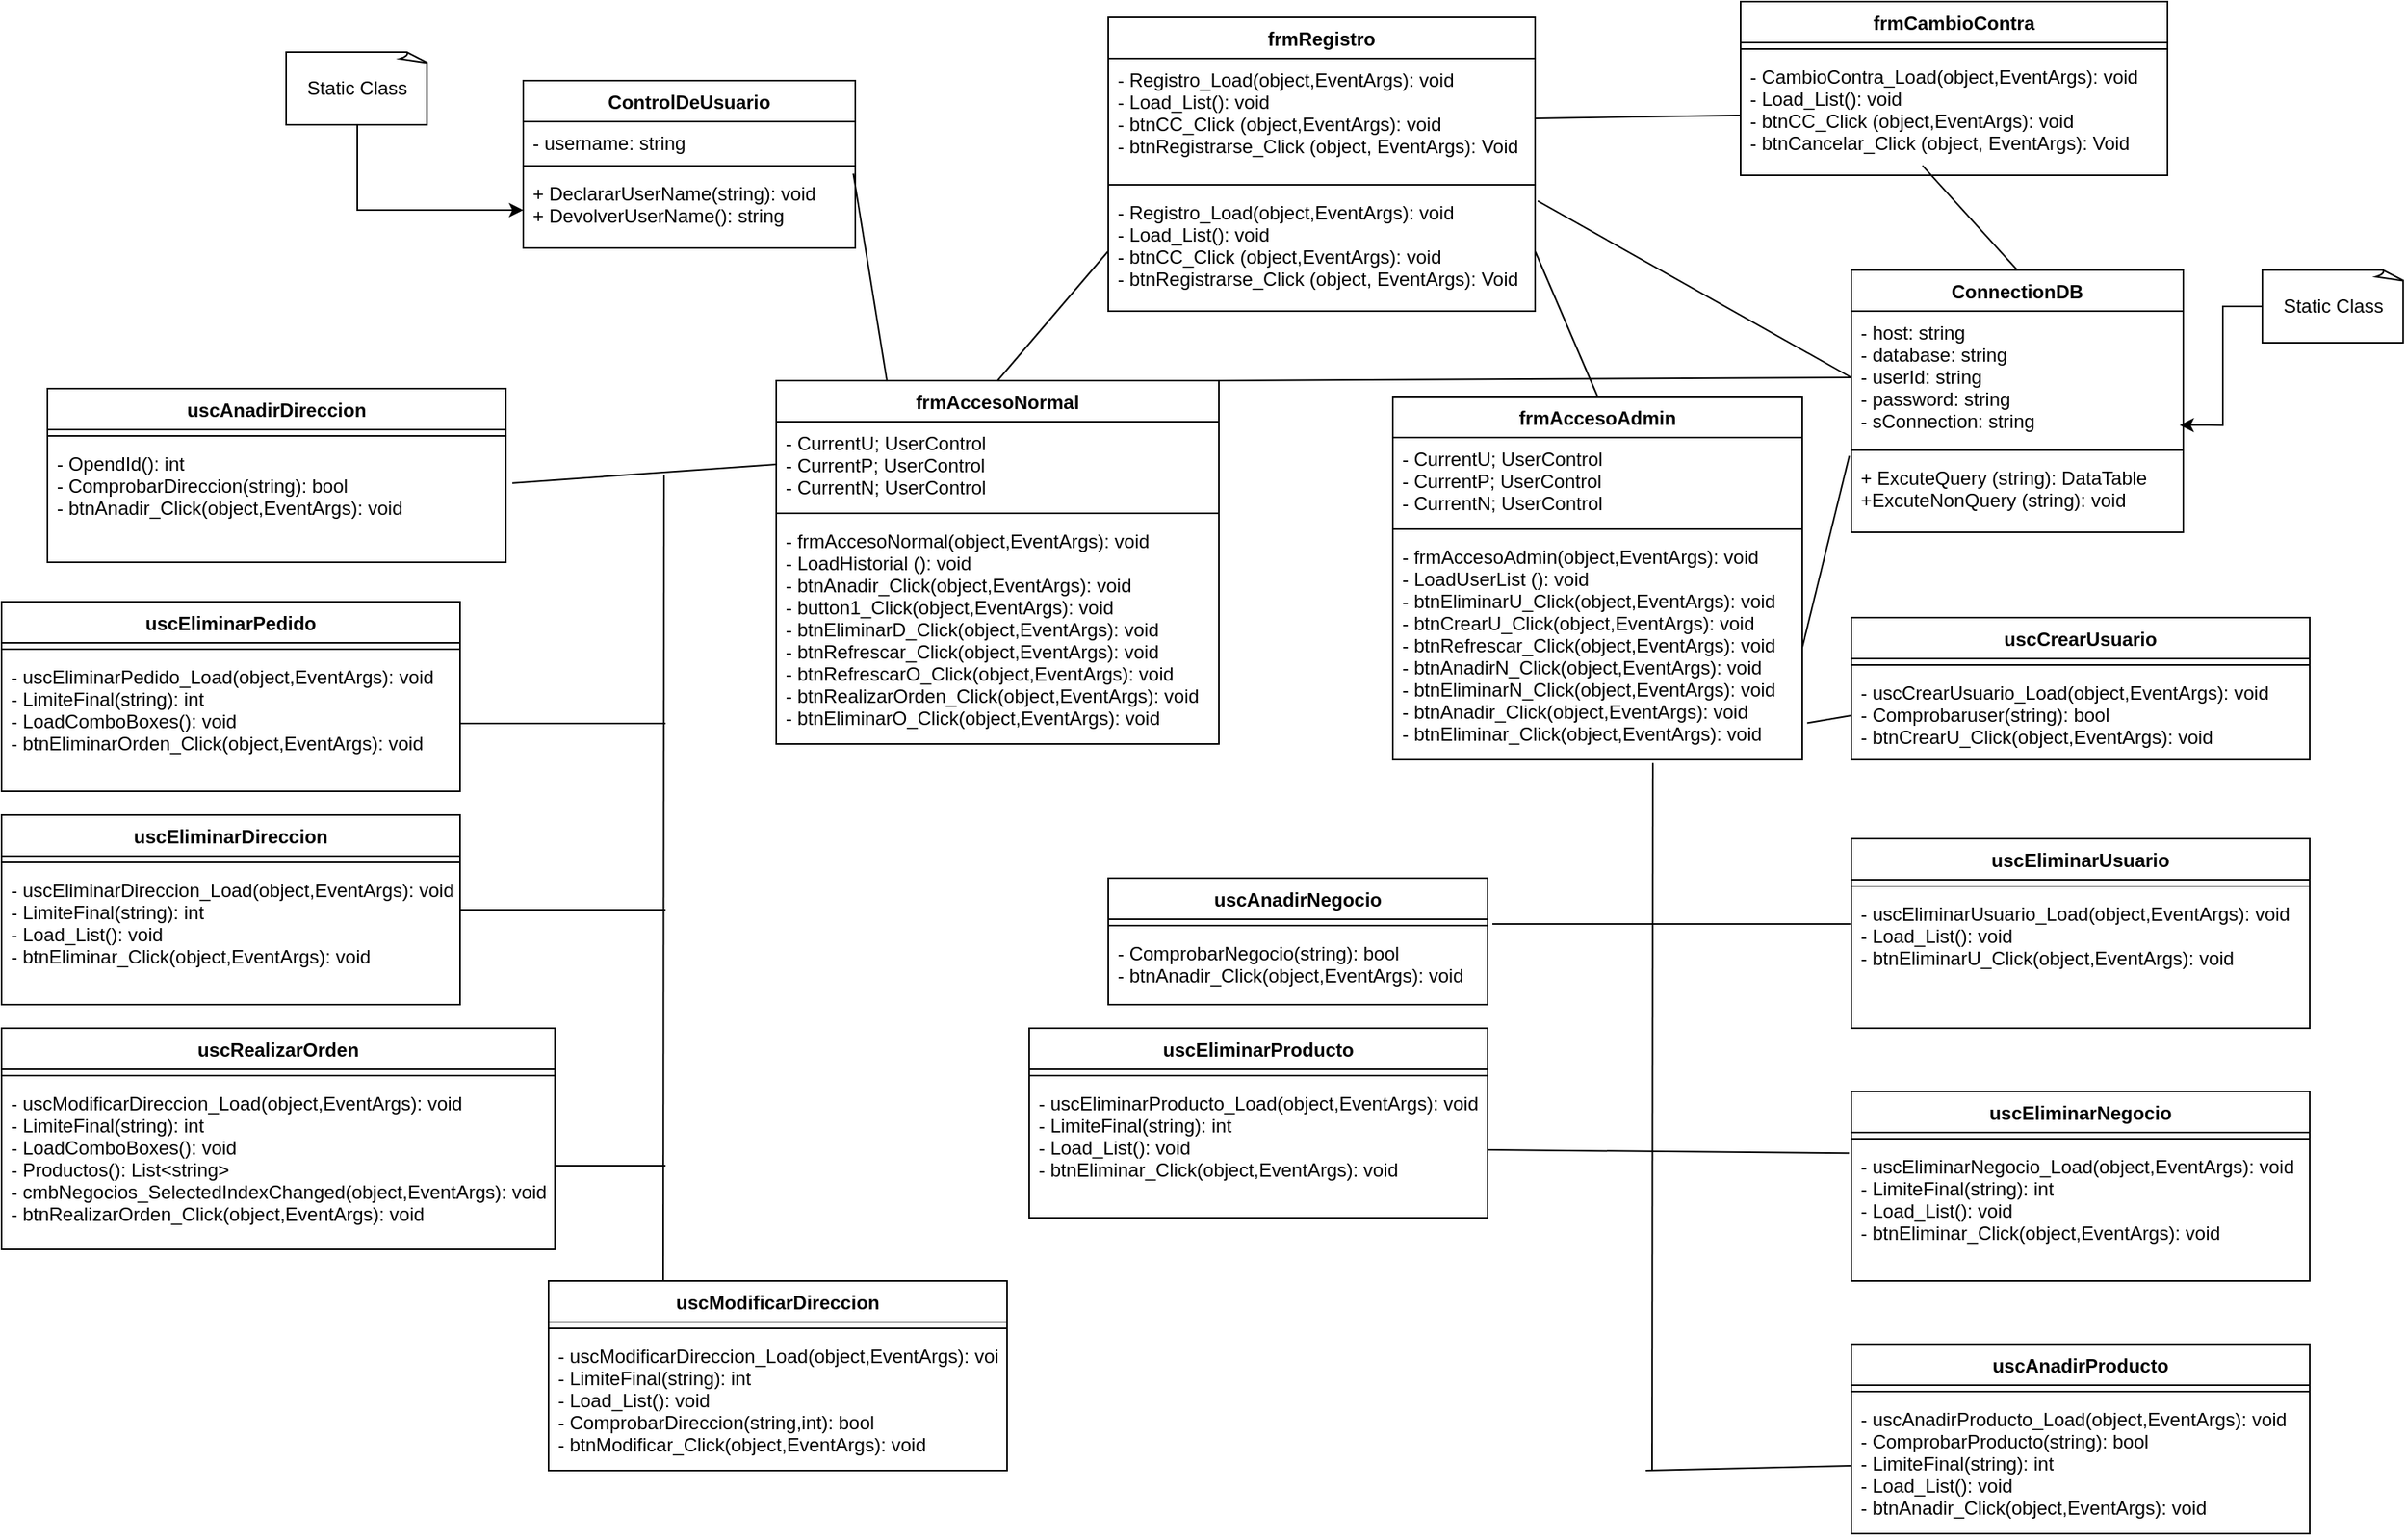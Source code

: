 <mxfile version="13.1.4" type="google"><diagram id="dQ3reUBlWKBppZkIyI6c" name="Page-1"><mxGraphModel dx="2075" dy="970" grid="1" gridSize="10" guides="1" tooltips="1" connect="1" arrows="1" fold="1" page="1" pageScale="1" pageWidth="827" pageHeight="1169" math="0" shadow="0"><root><mxCell id="0"/><mxCell id="1" parent="0"/><mxCell id="4muwbtcNMiOvZwNU7wND-5" value="frmCambioContra" style="swimlane;fontStyle=1;align=center;verticalAlign=top;childLayout=stackLayout;horizontal=1;startSize=26;horizontalStack=0;resizeParent=1;resizeParentMax=0;resizeLast=0;collapsible=1;marginBottom=0;" vertex="1" parent="1"><mxGeometry x="1160" y="70" width="270" height="110" as="geometry"/></mxCell><mxCell id="4muwbtcNMiOvZwNU7wND-7" value="" style="line;strokeWidth=1;fillColor=none;align=left;verticalAlign=middle;spacingTop=-1;spacingLeft=3;spacingRight=3;rotatable=0;labelPosition=right;points=[];portConstraint=eastwest;" vertex="1" parent="4muwbtcNMiOvZwNU7wND-5"><mxGeometry y="26" width="270" height="8" as="geometry"/></mxCell><mxCell id="4muwbtcNMiOvZwNU7wND-8" value="- CambioContra_Load(object,EventArgs): void&#10;- Load_List(): void&#10;- btnCC_Click (object,EventArgs): void&#10;- btnCancelar_Click (object, EventArgs): Void" style="text;strokeColor=none;fillColor=none;align=left;verticalAlign=top;spacingLeft=4;spacingRight=4;overflow=hidden;rotatable=0;points=[[0,0.5],[1,0.5]];portConstraint=eastwest;" vertex="1" parent="4muwbtcNMiOvZwNU7wND-5"><mxGeometry y="34" width="270" height="76" as="geometry"/></mxCell><mxCell id="4muwbtcNMiOvZwNU7wND-1" value="ControlDeUsuario" style="swimlane;fontStyle=1;align=center;verticalAlign=top;childLayout=stackLayout;horizontal=1;startSize=26;horizontalStack=0;resizeParent=1;resizeParentMax=0;resizeLast=0;collapsible=1;marginBottom=0;" vertex="1" parent="1"><mxGeometry x="390" y="120" width="210" height="106" as="geometry"/></mxCell><mxCell id="4muwbtcNMiOvZwNU7wND-2" value="- username: string" style="text;strokeColor=none;fillColor=none;align=left;verticalAlign=top;spacingLeft=4;spacingRight=4;overflow=hidden;rotatable=0;points=[[0,0.5],[1,0.5]];portConstraint=eastwest;" vertex="1" parent="4muwbtcNMiOvZwNU7wND-1"><mxGeometry y="26" width="210" height="24" as="geometry"/></mxCell><mxCell id="4muwbtcNMiOvZwNU7wND-3" value="" style="line;strokeWidth=1;fillColor=none;align=left;verticalAlign=middle;spacingTop=-1;spacingLeft=3;spacingRight=3;rotatable=0;labelPosition=right;points=[];portConstraint=eastwest;" vertex="1" parent="4muwbtcNMiOvZwNU7wND-1"><mxGeometry y="50" width="210" height="8" as="geometry"/></mxCell><mxCell id="4muwbtcNMiOvZwNU7wND-4" value="+ DeclararUserName(string): void&#10;+ DevolverUserName(): string" style="text;strokeColor=none;fillColor=none;align=left;verticalAlign=top;spacingLeft=4;spacingRight=4;overflow=hidden;rotatable=0;points=[[0,0.5],[1,0.5]];portConstraint=eastwest;" vertex="1" parent="4muwbtcNMiOvZwNU7wND-1"><mxGeometry y="58" width="210" height="48" as="geometry"/></mxCell><mxCell id="4muwbtcNMiOvZwNU7wND-12" value="frmAccesoAdmin" style="swimlane;fontStyle=1;align=center;verticalAlign=top;childLayout=stackLayout;horizontal=1;startSize=26;horizontalStack=0;resizeParent=1;resizeParentMax=0;resizeLast=0;collapsible=1;marginBottom=0;" vertex="1" parent="1"><mxGeometry x="940" y="320" width="259" height="230" as="geometry"/></mxCell><mxCell id="4muwbtcNMiOvZwNU7wND-13" value="- CurrentU; UserControl&#10;- CurrentP; UserControl&#10;- CurrentN; UserControl" style="text;strokeColor=none;fillColor=none;align=left;verticalAlign=top;spacingLeft=4;spacingRight=4;overflow=hidden;rotatable=0;points=[[0,0.5],[1,0.5]];portConstraint=eastwest;" vertex="1" parent="4muwbtcNMiOvZwNU7wND-12"><mxGeometry y="26" width="259" height="54" as="geometry"/></mxCell><mxCell id="4muwbtcNMiOvZwNU7wND-14" value="" style="line;strokeWidth=1;fillColor=none;align=left;verticalAlign=middle;spacingTop=-1;spacingLeft=3;spacingRight=3;rotatable=0;labelPosition=right;points=[];portConstraint=eastwest;" vertex="1" parent="4muwbtcNMiOvZwNU7wND-12"><mxGeometry y="80" width="259" height="8" as="geometry"/></mxCell><mxCell id="4muwbtcNMiOvZwNU7wND-15" value="- frmAccesoAdmin(object,EventArgs): void&#10;- LoadUserList (): void&#10;- btnEliminarU_Click(object,EventArgs): void&#10;- btnCrearU_Click(object,EventArgs): void&#10;- btnRefrescar_Click(object,EventArgs): void&#10;- btnAnadirN_Click(object,EventArgs): void&#10;- btnEliminarN_Click(object,EventArgs): void&#10;- btnAnadir_Click(object,EventArgs): void&#10;- btnEliminar_Click(object,EventArgs): void" style="text;strokeColor=none;fillColor=none;align=left;verticalAlign=top;spacingLeft=4;spacingRight=4;overflow=hidden;rotatable=0;points=[[0,0.5],[1,0.5]];portConstraint=eastwest;" vertex="1" parent="4muwbtcNMiOvZwNU7wND-12"><mxGeometry y="88" width="259" height="142" as="geometry"/></mxCell><mxCell id="4muwbtcNMiOvZwNU7wND-57" value="ConnectionDB" style="swimlane;fontStyle=1;align=center;verticalAlign=top;childLayout=stackLayout;horizontal=1;startSize=26;horizontalStack=0;resizeParent=1;resizeParentMax=0;resizeLast=0;collapsible=1;marginBottom=0;" vertex="1" parent="1"><mxGeometry x="1230" y="240" width="210" height="166" as="geometry"/></mxCell><mxCell id="4muwbtcNMiOvZwNU7wND-58" value="- host: string&#10;- database: string&#10;- userId: string&#10;- password: string&#10;- sConnection: string" style="text;strokeColor=none;fillColor=none;align=left;verticalAlign=top;spacingLeft=4;spacingRight=4;overflow=hidden;rotatable=0;points=[[0,0.5],[1,0.5]];portConstraint=eastwest;" vertex="1" parent="4muwbtcNMiOvZwNU7wND-57"><mxGeometry y="26" width="210" height="84" as="geometry"/></mxCell><mxCell id="4muwbtcNMiOvZwNU7wND-59" value="" style="line;strokeWidth=1;fillColor=none;align=left;verticalAlign=middle;spacingTop=-1;spacingLeft=3;spacingRight=3;rotatable=0;labelPosition=right;points=[];portConstraint=eastwest;" vertex="1" parent="4muwbtcNMiOvZwNU7wND-57"><mxGeometry y="110" width="210" height="8" as="geometry"/></mxCell><mxCell id="4muwbtcNMiOvZwNU7wND-60" value="+ ExcuteQuery (string): DataTable&#10;+ExcuteNonQuery (string): void" style="text;strokeColor=none;fillColor=none;align=left;verticalAlign=top;spacingLeft=4;spacingRight=4;overflow=hidden;rotatable=0;points=[[0,0.5],[1,0.5]];portConstraint=eastwest;" vertex="1" parent="4muwbtcNMiOvZwNU7wND-57"><mxGeometry y="118" width="210" height="48" as="geometry"/></mxCell><mxCell id="4muwbtcNMiOvZwNU7wND-9" value="frmRegistro" style="swimlane;fontStyle=1;align=center;verticalAlign=top;childLayout=stackLayout;horizontal=1;startSize=26;horizontalStack=0;resizeParent=1;resizeParentMax=0;resizeLast=0;collapsible=1;marginBottom=0;" vertex="1" parent="1"><mxGeometry x="760" y="80" width="270" height="186" as="geometry"/></mxCell><mxCell id="4muwbtcNMiOvZwNU7wND-56" value="- Registro_Load(object,EventArgs): void&#10;- Load_List(): void&#10;- btnCC_Click (object,EventArgs): void&#10;- btnRegistrarse_Click (object, EventArgs): Void" style="text;strokeColor=none;fillColor=none;align=left;verticalAlign=top;spacingLeft=4;spacingRight=4;overflow=hidden;rotatable=0;points=[[0,0.5],[1,0.5]];portConstraint=eastwest;" vertex="1" parent="4muwbtcNMiOvZwNU7wND-9"><mxGeometry y="26" width="270" height="76" as="geometry"/></mxCell><mxCell id="4muwbtcNMiOvZwNU7wND-10" value="" style="line;strokeWidth=1;fillColor=none;align=left;verticalAlign=middle;spacingTop=-1;spacingLeft=3;spacingRight=3;rotatable=0;labelPosition=right;points=[];portConstraint=eastwest;" vertex="1" parent="4muwbtcNMiOvZwNU7wND-9"><mxGeometry y="102" width="270" height="8" as="geometry"/></mxCell><mxCell id="4muwbtcNMiOvZwNU7wND-11" value="- Registro_Load(object,EventArgs): void&#10;- Load_List(): void&#10;- btnCC_Click (object,EventArgs): void&#10;- btnRegistrarse_Click (object, EventArgs): Void" style="text;strokeColor=none;fillColor=none;align=left;verticalAlign=top;spacingLeft=4;spacingRight=4;overflow=hidden;rotatable=0;points=[[0,0.5],[1,0.5]];portConstraint=eastwest;" vertex="1" parent="4muwbtcNMiOvZwNU7wND-9"><mxGeometry y="110" width="270" height="76" as="geometry"/></mxCell><mxCell id="4muwbtcNMiOvZwNU7wND-62" value="" style="line;strokeWidth=1;fillColor=none;align=left;verticalAlign=middle;spacingTop=-1;spacingLeft=3;spacingRight=3;rotatable=0;labelPosition=right;points=[];portConstraint=eastwest;" vertex="1" parent="1"><mxGeometry x="1090" y="170" height="8" as="geometry"/></mxCell><mxCell id="4muwbtcNMiOvZwNU7wND-66" value="" style="endArrow=none;html=1;entryX=0;entryY=0.5;entryDx=0;entryDy=0;exitX=1;exitY=0.5;exitDx=0;exitDy=0;" edge="1" parent="1" source="4muwbtcNMiOvZwNU7wND-56" target="4muwbtcNMiOvZwNU7wND-8"><mxGeometry width="50" height="50" relative="1" as="geometry"><mxPoint x="890" y="190" as="sourcePoint"/><mxPoint x="940" y="140" as="targetPoint"/></mxGeometry></mxCell><mxCell id="4muwbtcNMiOvZwNU7wND-67" value="" style="endArrow=none;html=1;entryX=0;entryY=0.5;entryDx=0;entryDy=0;exitX=0.5;exitY=0;exitDx=0;exitDy=0;" edge="1" parent="1" source="4muwbtcNMiOvZwNU7wND-16" target="4muwbtcNMiOvZwNU7wND-11"><mxGeometry width="50" height="50" relative="1" as="geometry"><mxPoint x="590" y="300" as="sourcePoint"/><mxPoint x="640" y="250" as="targetPoint"/></mxGeometry></mxCell><mxCell id="4muwbtcNMiOvZwNU7wND-68" value="" style="endArrow=none;html=1;entryX=1;entryY=0.5;entryDx=0;entryDy=0;exitX=0.5;exitY=0;exitDx=0;exitDy=0;" edge="1" parent="1" source="4muwbtcNMiOvZwNU7wND-12" target="4muwbtcNMiOvZwNU7wND-11"><mxGeometry width="50" height="50" relative="1" as="geometry"><mxPoint x="1120" y="310" as="sourcePoint"/><mxPoint x="1170" y="260" as="targetPoint"/></mxGeometry></mxCell><mxCell id="4muwbtcNMiOvZwNU7wND-69" value="" style="endArrow=none;html=1;entryX=0.994;entryY=0.018;entryDx=0;entryDy=0;entryPerimeter=0;exitX=0.25;exitY=0;exitDx=0;exitDy=0;" edge="1" parent="1" source="4muwbtcNMiOvZwNU7wND-16" target="4muwbtcNMiOvZwNU7wND-4"><mxGeometry width="50" height="50" relative="1" as="geometry"><mxPoint x="890" y="360" as="sourcePoint"/><mxPoint x="940" y="310" as="targetPoint"/></mxGeometry></mxCell><mxCell id="4muwbtcNMiOvZwNU7wND-41" value="uscEliminarPedido" style="swimlane;fontStyle=1;align=center;verticalAlign=top;childLayout=stackLayout;horizontal=1;startSize=26;horizontalStack=0;resizeParent=1;resizeParentMax=0;resizeLast=0;collapsible=1;marginBottom=0;" vertex="1" parent="1"><mxGeometry x="60" y="450" width="290" height="120" as="geometry"/></mxCell><mxCell id="4muwbtcNMiOvZwNU7wND-42" value="" style="line;strokeWidth=1;fillColor=none;align=left;verticalAlign=middle;spacingTop=-1;spacingLeft=3;spacingRight=3;rotatable=0;labelPosition=right;points=[];portConstraint=eastwest;" vertex="1" parent="4muwbtcNMiOvZwNU7wND-41"><mxGeometry y="26" width="290" height="8" as="geometry"/></mxCell><mxCell id="4muwbtcNMiOvZwNU7wND-43" value="- uscEliminarPedido_Load(object,EventArgs): void&#10;- LimiteFinal(string): int&#10;- LoadComboBoxes(): void&#10;- btnEliminarOrden_Click(object,EventArgs): void" style="text;strokeColor=none;fillColor=none;align=left;verticalAlign=top;spacingLeft=4;spacingRight=4;overflow=hidden;rotatable=0;points=[[0,0.5],[1,0.5]];portConstraint=eastwest;" vertex="1" parent="4muwbtcNMiOvZwNU7wND-41"><mxGeometry y="34" width="290" height="86" as="geometry"/></mxCell><mxCell id="4muwbtcNMiOvZwNU7wND-35" value="uscEliminarDireccion" style="swimlane;fontStyle=1;align=center;verticalAlign=top;childLayout=stackLayout;horizontal=1;startSize=26;horizontalStack=0;resizeParent=1;resizeParentMax=0;resizeLast=0;collapsible=1;marginBottom=0;" vertex="1" parent="1"><mxGeometry x="60" y="585" width="290" height="120" as="geometry"/></mxCell><mxCell id="4muwbtcNMiOvZwNU7wND-36" value="" style="line;strokeWidth=1;fillColor=none;align=left;verticalAlign=middle;spacingTop=-1;spacingLeft=3;spacingRight=3;rotatable=0;labelPosition=right;points=[];portConstraint=eastwest;" vertex="1" parent="4muwbtcNMiOvZwNU7wND-35"><mxGeometry y="26" width="290" height="8" as="geometry"/></mxCell><mxCell id="4muwbtcNMiOvZwNU7wND-37" value="- uscEliminarDireccion_Load(object,EventArgs): void&#10;- LimiteFinal(string): int&#10;- Load_List(): void&#10;- btnEliminar_Click(object,EventArgs): void" style="text;strokeColor=none;fillColor=none;align=left;verticalAlign=top;spacingLeft=4;spacingRight=4;overflow=hidden;rotatable=0;points=[[0,0.5],[1,0.5]];portConstraint=eastwest;" vertex="1" parent="4muwbtcNMiOvZwNU7wND-35"><mxGeometry y="34" width="290" height="86" as="geometry"/></mxCell><mxCell id="4muwbtcNMiOvZwNU7wND-50" value="uscRealizarOrden" style="swimlane;fontStyle=1;align=center;verticalAlign=top;childLayout=stackLayout;horizontal=1;startSize=26;horizontalStack=0;resizeParent=1;resizeParentMax=0;resizeLast=0;collapsible=1;marginBottom=0;" vertex="1" parent="1"><mxGeometry x="60" y="720" width="350" height="140" as="geometry"/></mxCell><mxCell id="4muwbtcNMiOvZwNU7wND-51" value="" style="line;strokeWidth=1;fillColor=none;align=left;verticalAlign=middle;spacingTop=-1;spacingLeft=3;spacingRight=3;rotatable=0;labelPosition=right;points=[];portConstraint=eastwest;" vertex="1" parent="4muwbtcNMiOvZwNU7wND-50"><mxGeometry y="26" width="350" height="8" as="geometry"/></mxCell><mxCell id="4muwbtcNMiOvZwNU7wND-52" value="- uscModificarDireccion_Load(object,EventArgs): void&#10;- LimiteFinal(string): int&#10;- LoadComboBoxes(): void&#10;- Productos(): List&lt;string&gt;&#10;- cmbNegocios_SelectedIndexChanged(object,EventArgs): void&#10;- btnRealizarOrden_Click(object,EventArgs): void" style="text;strokeColor=none;fillColor=none;align=left;verticalAlign=top;spacingLeft=4;spacingRight=4;overflow=hidden;rotatable=0;points=[[0,0.5],[1,0.5]];portConstraint=eastwest;" vertex="1" parent="4muwbtcNMiOvZwNU7wND-50"><mxGeometry y="34" width="350" height="106" as="geometry"/></mxCell><mxCell id="4muwbtcNMiOvZwNU7wND-32" value="uscCrearUsuario" style="swimlane;fontStyle=1;align=center;verticalAlign=top;childLayout=stackLayout;horizontal=1;startSize=26;horizontalStack=0;resizeParent=1;resizeParentMax=0;resizeLast=0;collapsible=1;marginBottom=0;" vertex="1" parent="1"><mxGeometry x="1230" y="460" width="290" height="90" as="geometry"/></mxCell><mxCell id="4muwbtcNMiOvZwNU7wND-33" value="" style="line;strokeWidth=1;fillColor=none;align=left;verticalAlign=middle;spacingTop=-1;spacingLeft=3;spacingRight=3;rotatable=0;labelPosition=right;points=[];portConstraint=eastwest;" vertex="1" parent="4muwbtcNMiOvZwNU7wND-32"><mxGeometry y="26" width="290" height="8" as="geometry"/></mxCell><mxCell id="4muwbtcNMiOvZwNU7wND-34" value="- uscCrearUsuario_Load(object,EventArgs): void&#10;- Comprobaruser(string): bool&#10;- btnCrearU_Click(object,EventArgs): void" style="text;strokeColor=none;fillColor=none;align=left;verticalAlign=top;spacingLeft=4;spacingRight=4;overflow=hidden;rotatable=0;points=[[0,0.5],[1,0.5]];portConstraint=eastwest;" vertex="1" parent="4muwbtcNMiOvZwNU7wND-32"><mxGeometry y="34" width="290" height="56" as="geometry"/></mxCell><mxCell id="4muwbtcNMiOvZwNU7wND-38" value="uscEliminarUsuario" style="swimlane;fontStyle=1;align=center;verticalAlign=top;childLayout=stackLayout;horizontal=1;startSize=26;horizontalStack=0;resizeParent=1;resizeParentMax=0;resizeLast=0;collapsible=1;marginBottom=0;" vertex="1" parent="1"><mxGeometry x="1230" y="600" width="290" height="120" as="geometry"/></mxCell><mxCell id="4muwbtcNMiOvZwNU7wND-39" value="" style="line;strokeWidth=1;fillColor=none;align=left;verticalAlign=middle;spacingTop=-1;spacingLeft=3;spacingRight=3;rotatable=0;labelPosition=right;points=[];portConstraint=eastwest;" vertex="1" parent="4muwbtcNMiOvZwNU7wND-38"><mxGeometry y="26" width="290" height="8" as="geometry"/></mxCell><mxCell id="4muwbtcNMiOvZwNU7wND-40" value="- uscEliminarUsuario_Load(object,EventArgs): void&#10;- Load_List(): void&#10;- btnEliminarU_Click(object,EventArgs): void" style="text;strokeColor=none;fillColor=none;align=left;verticalAlign=top;spacingLeft=4;spacingRight=4;overflow=hidden;rotatable=0;points=[[0,0.5],[1,0.5]];portConstraint=eastwest;" vertex="1" parent="4muwbtcNMiOvZwNU7wND-38"><mxGeometry y="34" width="290" height="86" as="geometry"/></mxCell><mxCell id="4muwbtcNMiOvZwNU7wND-47" value="uscEliminarNegocio" style="swimlane;fontStyle=1;align=center;verticalAlign=top;childLayout=stackLayout;horizontal=1;startSize=26;horizontalStack=0;resizeParent=1;resizeParentMax=0;resizeLast=0;collapsible=1;marginBottom=0;" vertex="1" parent="1"><mxGeometry x="1230" y="760" width="290" height="120" as="geometry"/></mxCell><mxCell id="4muwbtcNMiOvZwNU7wND-48" value="" style="line;strokeWidth=1;fillColor=none;align=left;verticalAlign=middle;spacingTop=-1;spacingLeft=3;spacingRight=3;rotatable=0;labelPosition=right;points=[];portConstraint=eastwest;" vertex="1" parent="4muwbtcNMiOvZwNU7wND-47"><mxGeometry y="26" width="290" height="8" as="geometry"/></mxCell><mxCell id="4muwbtcNMiOvZwNU7wND-49" value="- uscEliminarNegocio_Load(object,EventArgs): void&#10;- LimiteFinal(string): int&#10;- Load_List(): void&#10;- btnEliminar_Click(object,EventArgs): void" style="text;strokeColor=none;fillColor=none;align=left;verticalAlign=top;spacingLeft=4;spacingRight=4;overflow=hidden;rotatable=0;points=[[0,0.5],[1,0.5]];portConstraint=eastwest;" vertex="1" parent="4muwbtcNMiOvZwNU7wND-47"><mxGeometry y="34" width="290" height="86" as="geometry"/></mxCell><mxCell id="4muwbtcNMiOvZwNU7wND-20" value="uscAnadirDireccion" style="swimlane;fontStyle=1;align=center;verticalAlign=top;childLayout=stackLayout;horizontal=1;startSize=26;horizontalStack=0;resizeParent=1;resizeParentMax=0;resizeLast=0;collapsible=1;marginBottom=0;" vertex="1" parent="1"><mxGeometry x="89" y="315" width="290" height="110" as="geometry"/></mxCell><mxCell id="4muwbtcNMiOvZwNU7wND-21" value="" style="line;strokeWidth=1;fillColor=none;align=left;verticalAlign=middle;spacingTop=-1;spacingLeft=3;spacingRight=3;rotatable=0;labelPosition=right;points=[];portConstraint=eastwest;" vertex="1" parent="4muwbtcNMiOvZwNU7wND-20"><mxGeometry y="26" width="290" height="8" as="geometry"/></mxCell><mxCell id="4muwbtcNMiOvZwNU7wND-22" value="- OpendId(): int&#10;- ComprobarDireccion(string): bool&#10;- btnAnadir_Click(object,EventArgs): void" style="text;strokeColor=none;fillColor=none;align=left;verticalAlign=top;spacingLeft=4;spacingRight=4;overflow=hidden;rotatable=0;points=[[0,0.5],[1,0.5]];portConstraint=eastwest;" vertex="1" parent="4muwbtcNMiOvZwNU7wND-20"><mxGeometry y="34" width="290" height="76" as="geometry"/></mxCell><mxCell id="4muwbtcNMiOvZwNU7wND-23" value="uscAnadirProducto" style="swimlane;fontStyle=1;align=center;verticalAlign=top;childLayout=stackLayout;horizontal=1;startSize=26;horizontalStack=0;resizeParent=1;resizeParentMax=0;resizeLast=0;collapsible=1;marginBottom=0;" vertex="1" parent="1"><mxGeometry x="1230" y="920" width="290" height="120" as="geometry"/></mxCell><mxCell id="4muwbtcNMiOvZwNU7wND-24" value="" style="line;strokeWidth=1;fillColor=none;align=left;verticalAlign=middle;spacingTop=-1;spacingLeft=3;spacingRight=3;rotatable=0;labelPosition=right;points=[];portConstraint=eastwest;" vertex="1" parent="4muwbtcNMiOvZwNU7wND-23"><mxGeometry y="26" width="290" height="8" as="geometry"/></mxCell><mxCell id="4muwbtcNMiOvZwNU7wND-25" value="- uscAnadirProducto_Load(object,EventArgs): void&#10;- ComprobarProducto(string): bool&#10;- LimiteFinal(string): int&#10;- Load_List(): void&#10;- btnAnadir_Click(object,EventArgs): void" style="text;strokeColor=none;fillColor=none;align=left;verticalAlign=top;spacingLeft=4;spacingRight=4;overflow=hidden;rotatable=0;points=[[0,0.5],[1,0.5]];portConstraint=eastwest;" vertex="1" parent="4muwbtcNMiOvZwNU7wND-23"><mxGeometry y="34" width="290" height="86" as="geometry"/></mxCell><mxCell id="4muwbtcNMiOvZwNU7wND-44" value="uscEliminarProducto" style="swimlane;fontStyle=1;align=center;verticalAlign=top;childLayout=stackLayout;horizontal=1;startSize=26;horizontalStack=0;resizeParent=1;resizeParentMax=0;resizeLast=0;collapsible=1;marginBottom=0;" vertex="1" parent="1"><mxGeometry x="710" y="720" width="290" height="120" as="geometry"/></mxCell><mxCell id="4muwbtcNMiOvZwNU7wND-45" value="" style="line;strokeWidth=1;fillColor=none;align=left;verticalAlign=middle;spacingTop=-1;spacingLeft=3;spacingRight=3;rotatable=0;labelPosition=right;points=[];portConstraint=eastwest;" vertex="1" parent="4muwbtcNMiOvZwNU7wND-44"><mxGeometry y="26" width="290" height="8" as="geometry"/></mxCell><mxCell id="4muwbtcNMiOvZwNU7wND-46" value="- uscEliminarProducto_Load(object,EventArgs): void&#10;- LimiteFinal(string): int&#10;- Load_List(): void&#10;- btnEliminar_Click(object,EventArgs): void" style="text;strokeColor=none;fillColor=none;align=left;verticalAlign=top;spacingLeft=4;spacingRight=4;overflow=hidden;rotatable=0;points=[[0,0.5],[1,0.5]];portConstraint=eastwest;" vertex="1" parent="4muwbtcNMiOvZwNU7wND-44"><mxGeometry y="34" width="290" height="86" as="geometry"/></mxCell><mxCell id="4muwbtcNMiOvZwNU7wND-29" value="uscAnadirNegocio" style="swimlane;fontStyle=1;align=center;verticalAlign=top;childLayout=stackLayout;horizontal=1;startSize=26;horizontalStack=0;resizeParent=1;resizeParentMax=0;resizeLast=0;collapsible=1;marginBottom=0;" vertex="1" parent="1"><mxGeometry x="760" y="625" width="240" height="80" as="geometry"/></mxCell><mxCell id="4muwbtcNMiOvZwNU7wND-30" value="" style="line;strokeWidth=1;fillColor=none;align=left;verticalAlign=middle;spacingTop=-1;spacingLeft=3;spacingRight=3;rotatable=0;labelPosition=right;points=[];portConstraint=eastwest;" vertex="1" parent="4muwbtcNMiOvZwNU7wND-29"><mxGeometry y="26" width="240" height="8" as="geometry"/></mxCell><mxCell id="4muwbtcNMiOvZwNU7wND-31" value="- ComprobarNegocio(string): bool&#10;- btnAnadir_Click(object,EventArgs): void" style="text;strokeColor=none;fillColor=none;align=left;verticalAlign=top;spacingLeft=4;spacingRight=4;overflow=hidden;rotatable=0;points=[[0,0.5],[1,0.5]];portConstraint=eastwest;" vertex="1" parent="4muwbtcNMiOvZwNU7wND-29"><mxGeometry y="34" width="240" height="46" as="geometry"/></mxCell><mxCell id="4muwbtcNMiOvZwNU7wND-53" value="uscModificarDireccion" style="swimlane;fontStyle=1;align=center;verticalAlign=top;childLayout=stackLayout;horizontal=1;startSize=26;horizontalStack=0;resizeParent=1;resizeParentMax=0;resizeLast=0;collapsible=1;marginBottom=0;" vertex="1" parent="1"><mxGeometry x="406" y="880" width="290" height="120" as="geometry"/></mxCell><mxCell id="4muwbtcNMiOvZwNU7wND-54" value="" style="line;strokeWidth=1;fillColor=none;align=left;verticalAlign=middle;spacingTop=-1;spacingLeft=3;spacingRight=3;rotatable=0;labelPosition=right;points=[];portConstraint=eastwest;" vertex="1" parent="4muwbtcNMiOvZwNU7wND-53"><mxGeometry y="26" width="290" height="8" as="geometry"/></mxCell><mxCell id="4muwbtcNMiOvZwNU7wND-55" value="- uscModificarDireccion_Load(object,EventArgs): void&#10;- LimiteFinal(string): int&#10;- Load_List(): void&#10;- ComprobarDireccion(string,int): bool&#10;- btnModificar_Click(object,EventArgs): void" style="text;strokeColor=none;fillColor=none;align=left;verticalAlign=top;spacingLeft=4;spacingRight=4;overflow=hidden;rotatable=0;points=[[0,0.5],[1,0.5]];portConstraint=eastwest;" vertex="1" parent="4muwbtcNMiOvZwNU7wND-53"><mxGeometry y="34" width="290" height="86" as="geometry"/></mxCell><mxCell id="4muwbtcNMiOvZwNU7wND-70" value="" style="endArrow=none;html=1;entryX=0;entryY=0.5;entryDx=0;entryDy=0;exitX=1.014;exitY=0.34;exitDx=0;exitDy=0;exitPerimeter=0;" edge="1" parent="1" source="4muwbtcNMiOvZwNU7wND-22" target="4muwbtcNMiOvZwNU7wND-17"><mxGeometry width="50" height="50" relative="1" as="geometry"><mxPoint x="480" y="590" as="sourcePoint"/><mxPoint x="530" y="540" as="targetPoint"/></mxGeometry></mxCell><mxCell id="4muwbtcNMiOvZwNU7wND-71" value="" style="endArrow=none;html=1;exitX=0.25;exitY=0;exitDx=0;exitDy=0;" edge="1" parent="1" source="4muwbtcNMiOvZwNU7wND-53"><mxGeometry width="50" height="50" relative="1" as="geometry"><mxPoint x="480" y="810" as="sourcePoint"/><mxPoint x="479" y="370" as="targetPoint"/></mxGeometry></mxCell><mxCell id="4muwbtcNMiOvZwNU7wND-73" value="" style="endArrow=none;html=1;exitX=1;exitY=0.5;exitDx=0;exitDy=0;" edge="1" parent="1" source="4muwbtcNMiOvZwNU7wND-43"><mxGeometry width="50" height="50" relative="1" as="geometry"><mxPoint x="480" y="550" as="sourcePoint"/><mxPoint x="480" y="527" as="targetPoint"/></mxGeometry></mxCell><mxCell id="4muwbtcNMiOvZwNU7wND-74" value="" style="endArrow=none;html=1;entryX=1;entryY=0.5;entryDx=0;entryDy=0;" edge="1" parent="1" target="4muwbtcNMiOvZwNU7wND-35"><mxGeometry width="50" height="50" relative="1" as="geometry"><mxPoint x="480" y="645" as="sourcePoint"/><mxPoint x="530" y="500" as="targetPoint"/></mxGeometry></mxCell><mxCell id="4muwbtcNMiOvZwNU7wND-75" value="" style="endArrow=none;html=1;exitX=1;exitY=0.5;exitDx=0;exitDy=0;" edge="1" parent="1" source="4muwbtcNMiOvZwNU7wND-52"><mxGeometry width="50" height="50" relative="1" as="geometry"><mxPoint x="480" y="780" as="sourcePoint"/><mxPoint x="480" y="807" as="targetPoint"/></mxGeometry></mxCell><mxCell id="4muwbtcNMiOvZwNU7wND-77" value="" style="endArrow=none;html=1;entryX=0.635;entryY=1.015;entryDx=0;entryDy=0;entryPerimeter=0;" edge="1" parent="1" target="4muwbtcNMiOvZwNU7wND-15"><mxGeometry width="50" height="50" relative="1" as="geometry"><mxPoint x="1104" y="1000" as="sourcePoint"/><mxPoint x="1170" y="460" as="targetPoint"/></mxGeometry></mxCell><mxCell id="4muwbtcNMiOvZwNU7wND-78" value="" style="endArrow=none;html=1;entryX=0;entryY=0.5;entryDx=0;entryDy=0;" edge="1" parent="1" target="4muwbtcNMiOvZwNU7wND-25"><mxGeometry width="50" height="50" relative="1" as="geometry"><mxPoint x="1100" y="1000" as="sourcePoint"/><mxPoint x="1210" y="1030" as="targetPoint"/></mxGeometry></mxCell><mxCell id="4muwbtcNMiOvZwNU7wND-80" value="" style="endArrow=none;html=1;exitX=1;exitY=0.5;exitDx=0;exitDy=0;entryX=-0.005;entryY=0.059;entryDx=0;entryDy=0;entryPerimeter=0;" edge="1" parent="1" source="4muwbtcNMiOvZwNU7wND-46" target="4muwbtcNMiOvZwNU7wND-49"><mxGeometry width="50" height="50" relative="1" as="geometry"><mxPoint x="1090" y="880" as="sourcePoint"/><mxPoint x="1110" y="797" as="targetPoint"/></mxGeometry></mxCell><mxCell id="4muwbtcNMiOvZwNU7wND-81" value="" style="endArrow=none;html=1;entryX=-0.002;entryY=0.233;entryDx=0;entryDy=0;entryPerimeter=0;" edge="1" parent="1" target="4muwbtcNMiOvZwNU7wND-40"><mxGeometry width="50" height="50" relative="1" as="geometry"><mxPoint x="1003" y="654" as="sourcePoint"/><mxPoint x="1160" y="680" as="targetPoint"/></mxGeometry></mxCell><mxCell id="4muwbtcNMiOvZwNU7wND-82" value="" style="endArrow=none;html=1;entryX=0;entryY=0.5;entryDx=0;entryDy=0;exitX=1.012;exitY=0.836;exitDx=0;exitDy=0;exitPerimeter=0;" edge="1" parent="1" source="4muwbtcNMiOvZwNU7wND-15" target="4muwbtcNMiOvZwNU7wND-34"><mxGeometry width="50" height="50" relative="1" as="geometry"><mxPoint x="1190" y="640" as="sourcePoint"/><mxPoint x="1240" y="590" as="targetPoint"/></mxGeometry></mxCell><mxCell id="4muwbtcNMiOvZwNU7wND-83" value="" style="endArrow=none;html=1;exitX=0.5;exitY=0;exitDx=0;exitDy=0;entryX=0.426;entryY=0.919;entryDx=0;entryDy=0;entryPerimeter=0;" edge="1" parent="1" source="4muwbtcNMiOvZwNU7wND-57" target="4muwbtcNMiOvZwNU7wND-8"><mxGeometry width="50" height="50" relative="1" as="geometry"><mxPoint x="1490" y="350" as="sourcePoint"/><mxPoint x="1300" y="200" as="targetPoint"/></mxGeometry></mxCell><mxCell id="4muwbtcNMiOvZwNU7wND-16" value="frmAccesoNormal" style="swimlane;fontStyle=1;align=center;verticalAlign=top;childLayout=stackLayout;horizontal=1;startSize=26;horizontalStack=0;resizeParent=1;resizeParentMax=0;resizeLast=0;collapsible=1;marginBottom=0;" vertex="1" parent="1"><mxGeometry x="550" y="310" width="280" height="230" as="geometry"/></mxCell><mxCell id="4muwbtcNMiOvZwNU7wND-17" value="- CurrentU; UserControl&#10;- CurrentP; UserControl&#10;- CurrentN; UserControl" style="text;strokeColor=none;fillColor=none;align=left;verticalAlign=top;spacingLeft=4;spacingRight=4;overflow=hidden;rotatable=0;points=[[0,0.5],[1,0.5]];portConstraint=eastwest;" vertex="1" parent="4muwbtcNMiOvZwNU7wND-16"><mxGeometry y="26" width="280" height="54" as="geometry"/></mxCell><mxCell id="4muwbtcNMiOvZwNU7wND-18" value="" style="line;strokeWidth=1;fillColor=none;align=left;verticalAlign=middle;spacingTop=-1;spacingLeft=3;spacingRight=3;rotatable=0;labelPosition=right;points=[];portConstraint=eastwest;" vertex="1" parent="4muwbtcNMiOvZwNU7wND-16"><mxGeometry y="80" width="280" height="8" as="geometry"/></mxCell><mxCell id="4muwbtcNMiOvZwNU7wND-19" value="- frmAccesoNormal(object,EventArgs): void&#10;- LoadHistorial (): void&#10;- btnAnadir_Click(object,EventArgs): void&#10;- button1_Click(object,EventArgs): void&#10;- btnEliminarD_Click(object,EventArgs): void&#10;- btnRefrescar_Click(object,EventArgs): void&#10;- btnRefrescarO_Click(object,EventArgs): void&#10;- btnRealizarOrden_Click(object,EventArgs): void&#10;- btnEliminarO_Click(object,EventArgs): void" style="text;strokeColor=none;fillColor=none;align=left;verticalAlign=top;spacingLeft=4;spacingRight=4;overflow=hidden;rotatable=0;points=[[0,0.5],[1,0.5]];portConstraint=eastwest;" vertex="1" parent="4muwbtcNMiOvZwNU7wND-16"><mxGeometry y="88" width="280" height="142" as="geometry"/></mxCell><mxCell id="4muwbtcNMiOvZwNU7wND-84" value="" style="endArrow=none;html=1;entryX=0;entryY=0.5;entryDx=0;entryDy=0;exitX=1;exitY=0;exitDx=0;exitDy=0;" edge="1" parent="1" source="4muwbtcNMiOvZwNU7wND-16" target="4muwbtcNMiOvZwNU7wND-58"><mxGeometry width="50" height="50" relative="1" as="geometry"><mxPoint x="1430" y="600" as="sourcePoint"/><mxPoint x="1480" y="550" as="targetPoint"/><Array as="points"/></mxGeometry></mxCell><mxCell id="4muwbtcNMiOvZwNU7wND-85" value="" style="endArrow=none;html=1;exitX=1.006;exitY=0.082;exitDx=0;exitDy=0;exitPerimeter=0;" edge="1" parent="1" source="4muwbtcNMiOvZwNU7wND-11"><mxGeometry width="50" height="50" relative="1" as="geometry"><mxPoint x="1090" y="300" as="sourcePoint"/><mxPoint x="1230" y="308" as="targetPoint"/></mxGeometry></mxCell><mxCell id="4muwbtcNMiOvZwNU7wND-86" value="" style="endArrow=none;html=1;entryX=-0.006;entryY=-0.009;entryDx=0;entryDy=0;entryPerimeter=0;exitX=1;exitY=0.5;exitDx=0;exitDy=0;" edge="1" parent="1" source="4muwbtcNMiOvZwNU7wND-15" target="4muwbtcNMiOvZwNU7wND-60"><mxGeometry width="50" height="50" relative="1" as="geometry"><mxPoint x="1000" y="560" as="sourcePoint"/><mxPoint x="1050" y="510" as="targetPoint"/></mxGeometry></mxCell><mxCell id="4muwbtcNMiOvZwNU7wND-91" style="edgeStyle=orthogonalEdgeStyle;rounded=0;orthogonalLoop=1;jettySize=auto;html=1;entryX=0.989;entryY=0.859;entryDx=0;entryDy=0;entryPerimeter=0;" edge="1" parent="1" source="4muwbtcNMiOvZwNU7wND-90" target="4muwbtcNMiOvZwNU7wND-58"><mxGeometry relative="1" as="geometry"/></mxCell><mxCell id="4muwbtcNMiOvZwNU7wND-90" value="Static Class" style="whiteSpace=wrap;html=1;shape=mxgraph.basic.document" vertex="1" parent="1"><mxGeometry x="1490" y="240" width="90" height="46" as="geometry"/></mxCell><mxCell id="4muwbtcNMiOvZwNU7wND-93" style="edgeStyle=orthogonalEdgeStyle;rounded=0;orthogonalLoop=1;jettySize=auto;html=1;entryX=0;entryY=0.5;entryDx=0;entryDy=0;" edge="1" parent="1" source="4muwbtcNMiOvZwNU7wND-92" target="4muwbtcNMiOvZwNU7wND-4"><mxGeometry relative="1" as="geometry"><mxPoint x="350" y="220" as="targetPoint"/></mxGeometry></mxCell><mxCell id="4muwbtcNMiOvZwNU7wND-92" value="Static Class" style="whiteSpace=wrap;html=1;shape=mxgraph.basic.document" vertex="1" parent="1"><mxGeometry x="240" y="102" width="90" height="46" as="geometry"/></mxCell></root></mxGraphModel></diagram></mxfile>